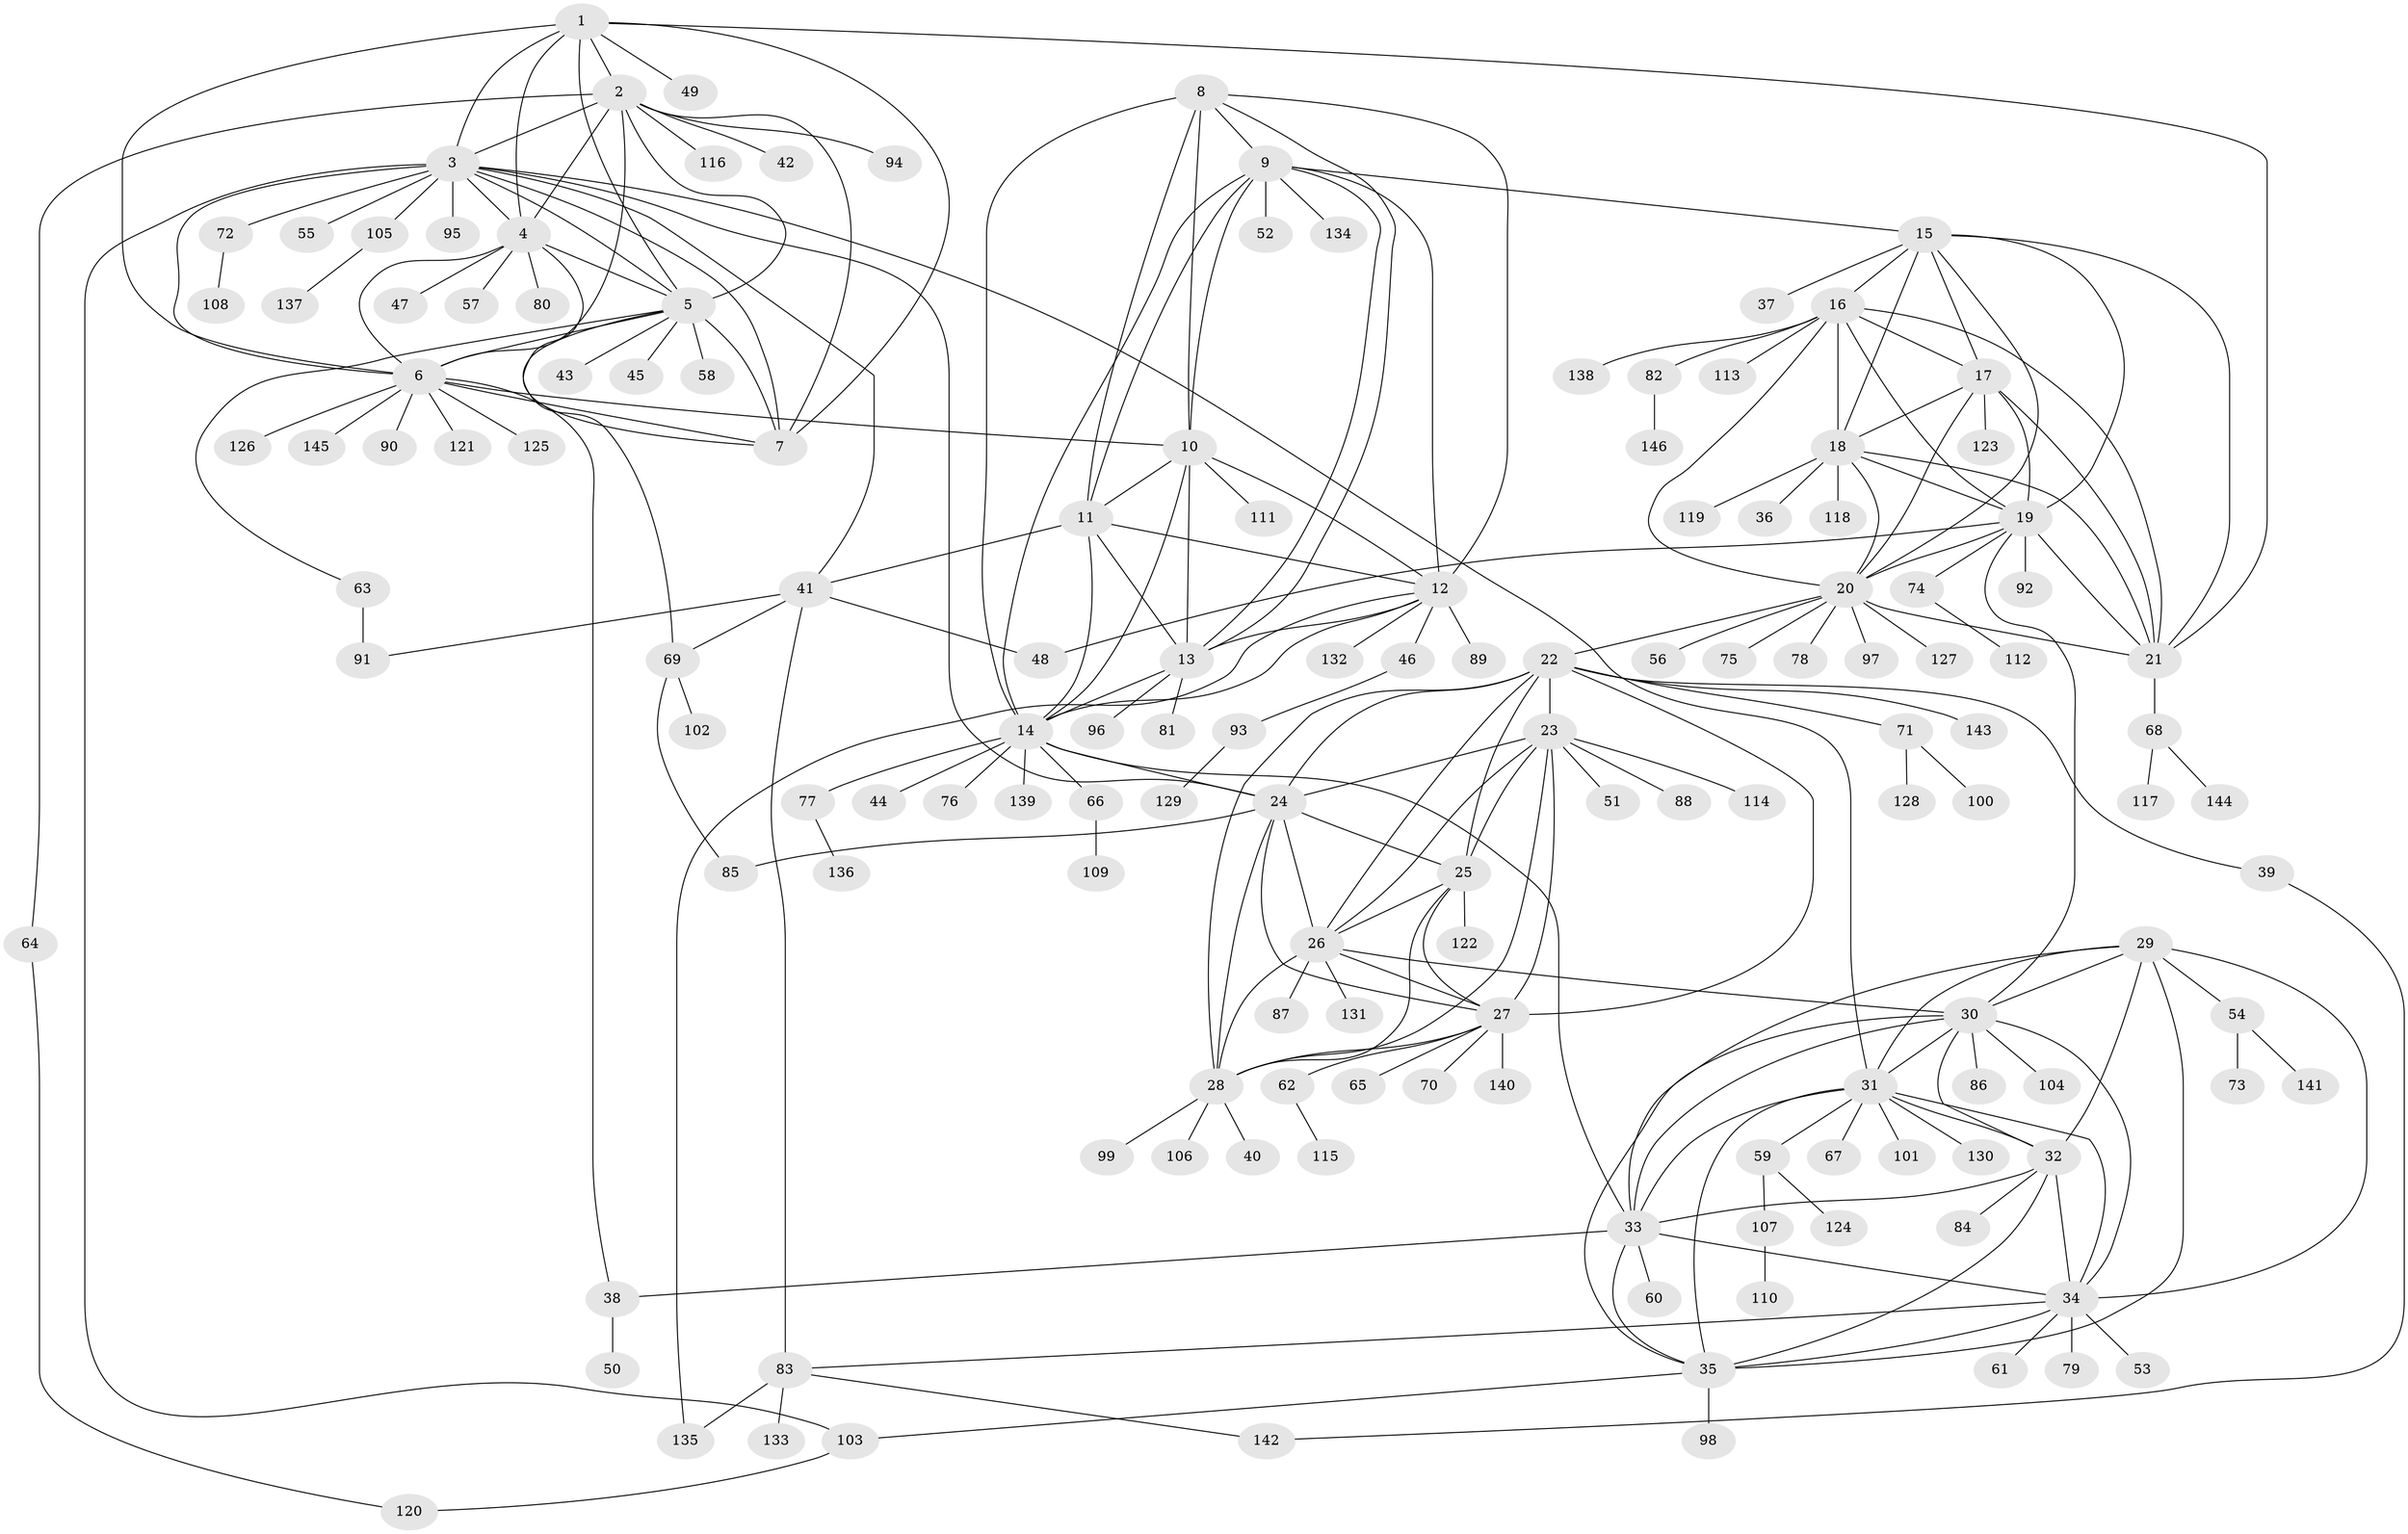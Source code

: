 // Generated by graph-tools (version 1.1) at 2025/26/03/09/25 03:26:42]
// undirected, 146 vertices, 237 edges
graph export_dot {
graph [start="1"]
  node [color=gray90,style=filled];
  1;
  2;
  3;
  4;
  5;
  6;
  7;
  8;
  9;
  10;
  11;
  12;
  13;
  14;
  15;
  16;
  17;
  18;
  19;
  20;
  21;
  22;
  23;
  24;
  25;
  26;
  27;
  28;
  29;
  30;
  31;
  32;
  33;
  34;
  35;
  36;
  37;
  38;
  39;
  40;
  41;
  42;
  43;
  44;
  45;
  46;
  47;
  48;
  49;
  50;
  51;
  52;
  53;
  54;
  55;
  56;
  57;
  58;
  59;
  60;
  61;
  62;
  63;
  64;
  65;
  66;
  67;
  68;
  69;
  70;
  71;
  72;
  73;
  74;
  75;
  76;
  77;
  78;
  79;
  80;
  81;
  82;
  83;
  84;
  85;
  86;
  87;
  88;
  89;
  90;
  91;
  92;
  93;
  94;
  95;
  96;
  97;
  98;
  99;
  100;
  101;
  102;
  103;
  104;
  105;
  106;
  107;
  108;
  109;
  110;
  111;
  112;
  113;
  114;
  115;
  116;
  117;
  118;
  119;
  120;
  121;
  122;
  123;
  124;
  125;
  126;
  127;
  128;
  129;
  130;
  131;
  132;
  133;
  134;
  135;
  136;
  137;
  138;
  139;
  140;
  141;
  142;
  143;
  144;
  145;
  146;
  1 -- 2;
  1 -- 3;
  1 -- 4;
  1 -- 5;
  1 -- 6;
  1 -- 7;
  1 -- 21;
  1 -- 49;
  2 -- 3;
  2 -- 4;
  2 -- 5;
  2 -- 6;
  2 -- 7;
  2 -- 42;
  2 -- 64;
  2 -- 94;
  2 -- 116;
  3 -- 4;
  3 -- 5;
  3 -- 6;
  3 -- 7;
  3 -- 24;
  3 -- 31;
  3 -- 41;
  3 -- 55;
  3 -- 72;
  3 -- 95;
  3 -- 103;
  3 -- 105;
  4 -- 5;
  4 -- 6;
  4 -- 7;
  4 -- 47;
  4 -- 57;
  4 -- 80;
  5 -- 6;
  5 -- 7;
  5 -- 43;
  5 -- 45;
  5 -- 58;
  5 -- 63;
  5 -- 69;
  6 -- 7;
  6 -- 10;
  6 -- 38;
  6 -- 90;
  6 -- 121;
  6 -- 125;
  6 -- 126;
  6 -- 145;
  8 -- 9;
  8 -- 10;
  8 -- 11;
  8 -- 12;
  8 -- 13;
  8 -- 14;
  9 -- 10;
  9 -- 11;
  9 -- 12;
  9 -- 13;
  9 -- 14;
  9 -- 15;
  9 -- 52;
  9 -- 134;
  10 -- 11;
  10 -- 12;
  10 -- 13;
  10 -- 14;
  10 -- 111;
  11 -- 12;
  11 -- 13;
  11 -- 14;
  11 -- 41;
  12 -- 13;
  12 -- 14;
  12 -- 46;
  12 -- 89;
  12 -- 132;
  12 -- 135;
  13 -- 14;
  13 -- 81;
  13 -- 96;
  14 -- 24;
  14 -- 33;
  14 -- 44;
  14 -- 66;
  14 -- 76;
  14 -- 77;
  14 -- 139;
  15 -- 16;
  15 -- 17;
  15 -- 18;
  15 -- 19;
  15 -- 20;
  15 -- 21;
  15 -- 37;
  16 -- 17;
  16 -- 18;
  16 -- 19;
  16 -- 20;
  16 -- 21;
  16 -- 82;
  16 -- 113;
  16 -- 138;
  17 -- 18;
  17 -- 19;
  17 -- 20;
  17 -- 21;
  17 -- 123;
  18 -- 19;
  18 -- 20;
  18 -- 21;
  18 -- 36;
  18 -- 118;
  18 -- 119;
  19 -- 20;
  19 -- 21;
  19 -- 30;
  19 -- 48;
  19 -- 74;
  19 -- 92;
  20 -- 21;
  20 -- 22;
  20 -- 56;
  20 -- 75;
  20 -- 78;
  20 -- 97;
  20 -- 127;
  21 -- 68;
  22 -- 23;
  22 -- 24;
  22 -- 25;
  22 -- 26;
  22 -- 27;
  22 -- 28;
  22 -- 39;
  22 -- 71;
  22 -- 143;
  23 -- 24;
  23 -- 25;
  23 -- 26;
  23 -- 27;
  23 -- 28;
  23 -- 51;
  23 -- 88;
  23 -- 114;
  24 -- 25;
  24 -- 26;
  24 -- 27;
  24 -- 28;
  24 -- 85;
  25 -- 26;
  25 -- 27;
  25 -- 28;
  25 -- 122;
  26 -- 27;
  26 -- 28;
  26 -- 30;
  26 -- 87;
  26 -- 131;
  27 -- 28;
  27 -- 62;
  27 -- 65;
  27 -- 70;
  27 -- 140;
  28 -- 40;
  28 -- 99;
  28 -- 106;
  29 -- 30;
  29 -- 31;
  29 -- 32;
  29 -- 33;
  29 -- 34;
  29 -- 35;
  29 -- 54;
  30 -- 31;
  30 -- 32;
  30 -- 33;
  30 -- 34;
  30 -- 35;
  30 -- 86;
  30 -- 104;
  31 -- 32;
  31 -- 33;
  31 -- 34;
  31 -- 35;
  31 -- 59;
  31 -- 67;
  31 -- 101;
  31 -- 130;
  32 -- 33;
  32 -- 34;
  32 -- 35;
  32 -- 84;
  33 -- 34;
  33 -- 35;
  33 -- 38;
  33 -- 60;
  34 -- 35;
  34 -- 53;
  34 -- 61;
  34 -- 79;
  34 -- 83;
  35 -- 98;
  35 -- 103;
  38 -- 50;
  39 -- 142;
  41 -- 48;
  41 -- 69;
  41 -- 83;
  41 -- 91;
  46 -- 93;
  54 -- 73;
  54 -- 141;
  59 -- 107;
  59 -- 124;
  62 -- 115;
  63 -- 91;
  64 -- 120;
  66 -- 109;
  68 -- 117;
  68 -- 144;
  69 -- 85;
  69 -- 102;
  71 -- 100;
  71 -- 128;
  72 -- 108;
  74 -- 112;
  77 -- 136;
  82 -- 146;
  83 -- 133;
  83 -- 135;
  83 -- 142;
  93 -- 129;
  103 -- 120;
  105 -- 137;
  107 -- 110;
}
